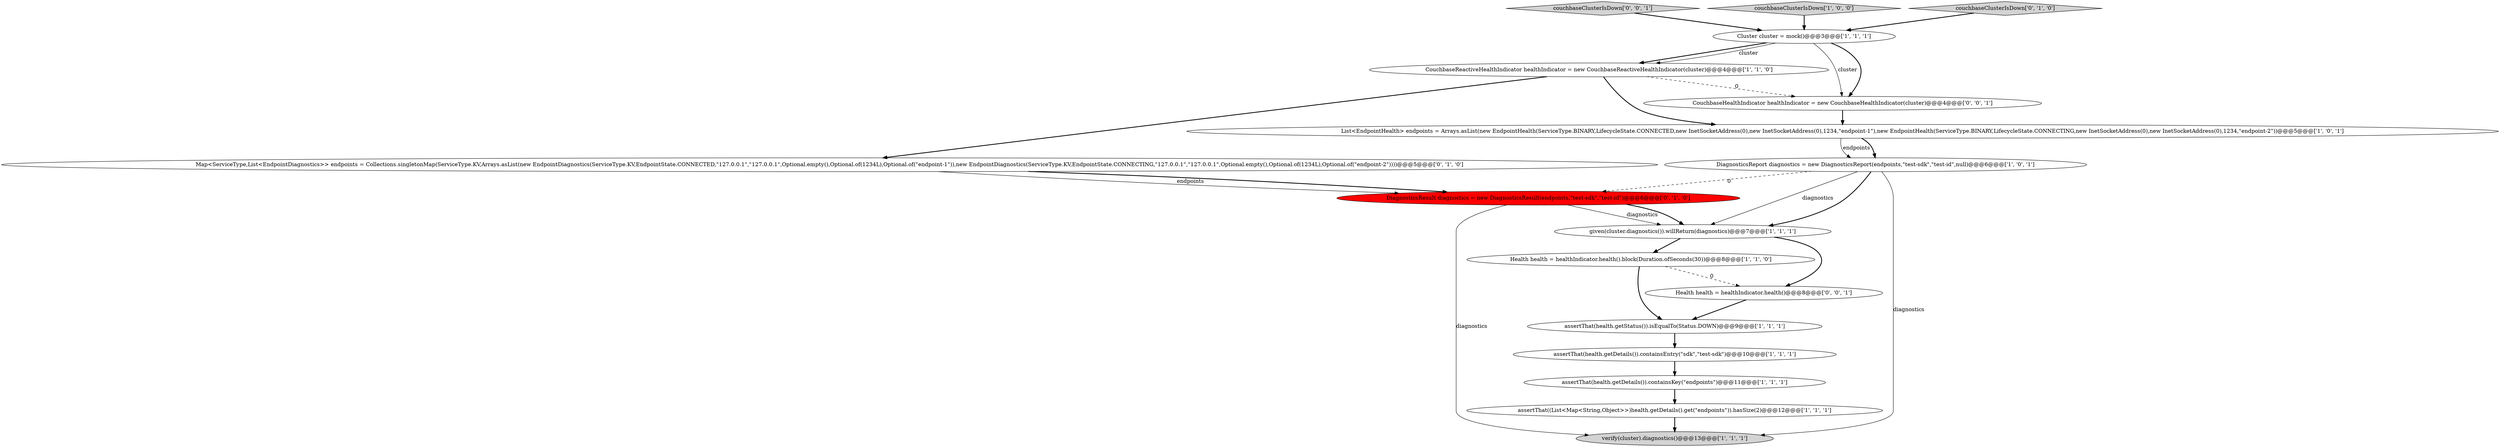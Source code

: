 digraph {
0 [style = filled, label = "assertThat(health.getDetails()).containsKey(\"endpoints\")@@@11@@@['1', '1', '1']", fillcolor = white, shape = ellipse image = "AAA0AAABBB1BBB"];
8 [style = filled, label = "List<EndpointHealth> endpoints = Arrays.asList(new EndpointHealth(ServiceType.BINARY,LifecycleState.CONNECTED,new InetSocketAddress(0),new InetSocketAddress(0),1234,\"endpoint-1\"),new EndpointHealth(ServiceType.BINARY,LifecycleState.CONNECTING,new InetSocketAddress(0),new InetSocketAddress(0),1234,\"endpoint-2\"))@@@5@@@['1', '0', '1']", fillcolor = white, shape = ellipse image = "AAA0AAABBB1BBB"];
16 [style = filled, label = "Health health = healthIndicator.health()@@@8@@@['0', '0', '1']", fillcolor = white, shape = ellipse image = "AAA0AAABBB3BBB"];
17 [style = filled, label = "couchbaseClusterIsDown['0', '0', '1']", fillcolor = lightgray, shape = diamond image = "AAA0AAABBB3BBB"];
6 [style = filled, label = "Cluster cluster = mock()@@@3@@@['1', '1', '1']", fillcolor = white, shape = ellipse image = "AAA0AAABBB1BBB"];
11 [style = filled, label = "couchbaseClusterIsDown['1', '0', '0']", fillcolor = lightgray, shape = diamond image = "AAA0AAABBB1BBB"];
9 [style = filled, label = "DiagnosticsReport diagnostics = new DiagnosticsReport(endpoints,\"test-sdk\",\"test-id\",null)@@@6@@@['1', '0', '1']", fillcolor = white, shape = ellipse image = "AAA0AAABBB1BBB"];
12 [style = filled, label = "couchbaseClusterIsDown['0', '1', '0']", fillcolor = lightgray, shape = diamond image = "AAA0AAABBB2BBB"];
14 [style = filled, label = "DiagnosticsResult diagnostics = new DiagnosticsResult(endpoints,\"test-sdk\",\"test-id\")@@@6@@@['0', '1', '0']", fillcolor = red, shape = ellipse image = "AAA1AAABBB2BBB"];
15 [style = filled, label = "CouchbaseHealthIndicator healthIndicator = new CouchbaseHealthIndicator(cluster)@@@4@@@['0', '0', '1']", fillcolor = white, shape = ellipse image = "AAA0AAABBB3BBB"];
13 [style = filled, label = "Map<ServiceType,List<EndpointDiagnostics>> endpoints = Collections.singletonMap(ServiceType.KV,Arrays.asList(new EndpointDiagnostics(ServiceType.KV,EndpointState.CONNECTED,\"127.0.0.1\",\"127.0.0.1\",Optional.empty(),Optional.of(1234L),Optional.of(\"endpoint-1\")),new EndpointDiagnostics(ServiceType.KV,EndpointState.CONNECTING,\"127.0.0.1\",\"127.0.0.1\",Optional.empty(),Optional.of(1234L),Optional.of(\"endpoint-2\"))))@@@5@@@['0', '1', '0']", fillcolor = white, shape = ellipse image = "AAA0AAABBB2BBB"];
2 [style = filled, label = "assertThat(health.getDetails()).containsEntry(\"sdk\",\"test-sdk\")@@@10@@@['1', '1', '1']", fillcolor = white, shape = ellipse image = "AAA0AAABBB1BBB"];
10 [style = filled, label = "verify(cluster).diagnostics()@@@13@@@['1', '1', '1']", fillcolor = lightgray, shape = ellipse image = "AAA0AAABBB1BBB"];
1 [style = filled, label = "assertThat(health.getStatus()).isEqualTo(Status.DOWN)@@@9@@@['1', '1', '1']", fillcolor = white, shape = ellipse image = "AAA0AAABBB1BBB"];
5 [style = filled, label = "given(cluster.diagnostics()).willReturn(diagnostics)@@@7@@@['1', '1', '1']", fillcolor = white, shape = ellipse image = "AAA0AAABBB1BBB"];
7 [style = filled, label = "assertThat((List<Map<String,Object>>)health.getDetails().get(\"endpoints\")).hasSize(2)@@@12@@@['1', '1', '1']", fillcolor = white, shape = ellipse image = "AAA0AAABBB1BBB"];
4 [style = filled, label = "CouchbaseReactiveHealthIndicator healthIndicator = new CouchbaseReactiveHealthIndicator(cluster)@@@4@@@['1', '1', '0']", fillcolor = white, shape = ellipse image = "AAA0AAABBB1BBB"];
3 [style = filled, label = "Health health = healthIndicator.health().block(Duration.ofSeconds(30))@@@8@@@['1', '1', '0']", fillcolor = white, shape = ellipse image = "AAA0AAABBB1BBB"];
5->3 [style = bold, label=""];
6->15 [style = solid, label="cluster"];
3->1 [style = bold, label=""];
17->6 [style = bold, label=""];
7->10 [style = bold, label=""];
9->10 [style = solid, label="diagnostics"];
11->6 [style = bold, label=""];
4->13 [style = bold, label=""];
8->9 [style = solid, label="endpoints"];
9->5 [style = solid, label="diagnostics"];
14->10 [style = solid, label="diagnostics"];
12->6 [style = bold, label=""];
14->5 [style = solid, label="diagnostics"];
6->15 [style = bold, label=""];
0->7 [style = bold, label=""];
13->14 [style = solid, label="endpoints"];
5->16 [style = bold, label=""];
6->4 [style = bold, label=""];
2->0 [style = bold, label=""];
9->14 [style = dashed, label="0"];
16->1 [style = bold, label=""];
4->15 [style = dashed, label="0"];
8->9 [style = bold, label=""];
9->5 [style = bold, label=""];
4->8 [style = bold, label=""];
6->4 [style = solid, label="cluster"];
1->2 [style = bold, label=""];
13->14 [style = bold, label=""];
15->8 [style = bold, label=""];
3->16 [style = dashed, label="0"];
14->5 [style = bold, label=""];
}
